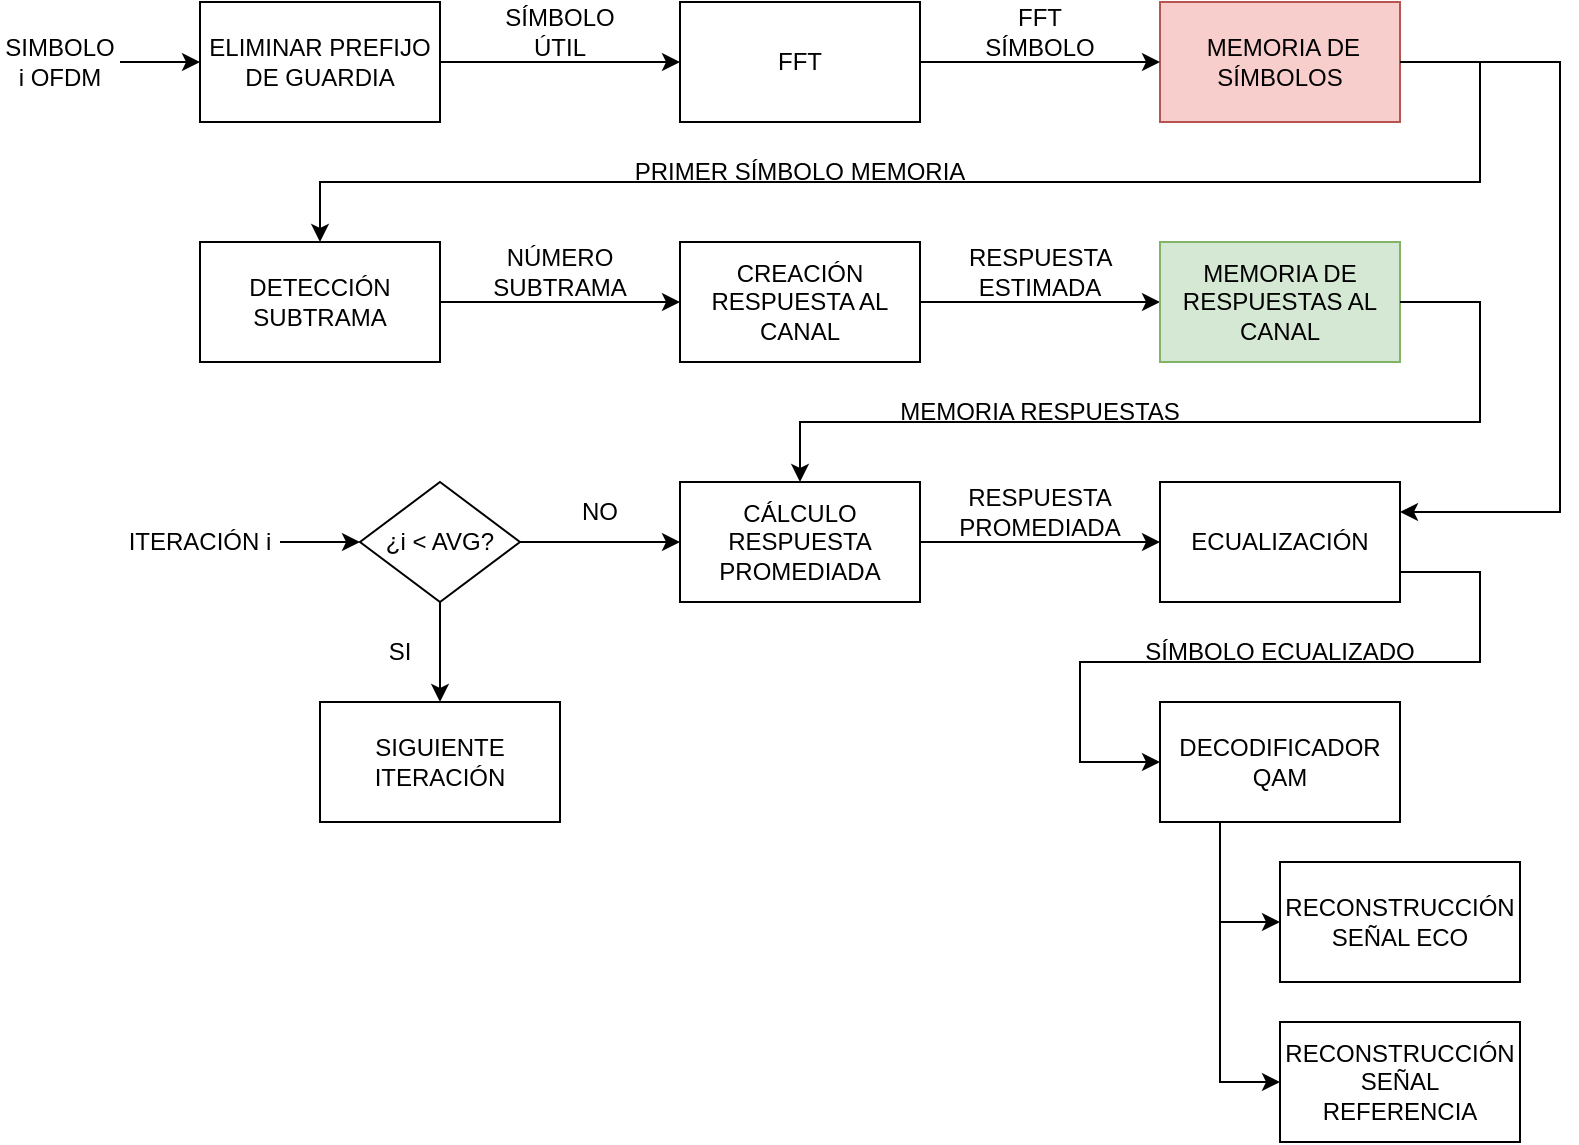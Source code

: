 <mxfile version="21.1.4" type="device">
  <diagram name="Página-1" id="sa0-sOA-kwfEEHB3Qrda">
    <mxGraphModel dx="1377" dy="796" grid="0" gridSize="10" guides="1" tooltips="1" connect="1" arrows="1" fold="1" page="1" pageScale="1" pageWidth="3300" pageHeight="4681" math="0" shadow="0">
      <root>
        <mxCell id="0" />
        <mxCell id="1" parent="0" />
        <mxCell id="-ZTKWONKK_5fTjA3ajb5-3" value="ELIMINAR PREFIJO DE GUARDIA" style="rounded=0;whiteSpace=wrap;html=1;" parent="1" vertex="1">
          <mxGeometry x="160" y="60" width="120" height="60" as="geometry" />
        </mxCell>
        <mxCell id="-ZTKWONKK_5fTjA3ajb5-9" value="FFT" style="rounded=0;whiteSpace=wrap;html=1;" parent="1" vertex="1">
          <mxGeometry x="400" y="60" width="120" height="60" as="geometry" />
        </mxCell>
        <mxCell id="-ZTKWONKK_5fTjA3ajb5-11" value="DETECCIÓN SUBTRAMA" style="rounded=0;whiteSpace=wrap;html=1;" parent="1" vertex="1">
          <mxGeometry x="160" y="180" width="120" height="60" as="geometry" />
        </mxCell>
        <mxCell id="-ZTKWONKK_5fTjA3ajb5-13" value="CREACIÓN RESPUESTA AL CANAL" style="rounded=0;whiteSpace=wrap;html=1;" parent="1" vertex="1">
          <mxGeometry x="400" y="180" width="120" height="60" as="geometry" />
        </mxCell>
        <mxCell id="-ZTKWONKK_5fTjA3ajb5-27" value="&amp;nbsp;MEMORIA DE SÍMBOLOS" style="rounded=0;whiteSpace=wrap;html=1;fillColor=#f8cecc;strokeColor=#b85450;" parent="1" vertex="1">
          <mxGeometry x="640" y="60" width="120" height="60" as="geometry" />
        </mxCell>
        <mxCell id="-ZTKWONKK_5fTjA3ajb5-39" value="DECODIFICADOR QAM" style="rounded=0;whiteSpace=wrap;html=1;" parent="1" vertex="1">
          <mxGeometry x="640" y="410" width="120" height="60" as="geometry" />
        </mxCell>
        <mxCell id="-ZTKWONKK_5fTjA3ajb5-40" value="RECONSTRUCCIÓN SEÑAL ECO" style="rounded=0;whiteSpace=wrap;html=1;" parent="1" vertex="1">
          <mxGeometry x="700" y="490" width="120" height="60" as="geometry" />
        </mxCell>
        <mxCell id="-ZTKWONKK_5fTjA3ajb5-41" value="RECONSTRUCCIÓN SEÑAL REFERENCIA" style="rounded=0;whiteSpace=wrap;html=1;" parent="1" vertex="1">
          <mxGeometry x="700" y="570" width="120" height="60" as="geometry" />
        </mxCell>
        <mxCell id="-ZTKWONKK_5fTjA3ajb5-42" value="" style="endArrow=classic;html=1;rounded=0;exitX=1;exitY=0.5;exitDx=0;exitDy=0;entryX=0;entryY=0.5;entryDx=0;entryDy=0;" parent="1" source="-ZTKWONKK_5fTjA3ajb5-3" target="-ZTKWONKK_5fTjA3ajb5-9" edge="1">
          <mxGeometry width="50" height="50" relative="1" as="geometry">
            <mxPoint x="410" y="270" as="sourcePoint" />
            <mxPoint x="460" y="220" as="targetPoint" />
          </mxGeometry>
        </mxCell>
        <mxCell id="-ZTKWONKK_5fTjA3ajb5-43" value="" style="endArrow=classic;html=1;rounded=0;entryX=0;entryY=0.5;entryDx=0;entryDy=0;" parent="1" target="-ZTKWONKK_5fTjA3ajb5-27" edge="1">
          <mxGeometry width="50" height="50" relative="1" as="geometry">
            <mxPoint x="520" y="90" as="sourcePoint" />
            <mxPoint x="600" y="89.5" as="targetPoint" />
          </mxGeometry>
        </mxCell>
        <mxCell id="-ZTKWONKK_5fTjA3ajb5-45" value="" style="endArrow=classic;html=1;rounded=0;entryX=0;entryY=0.5;entryDx=0;entryDy=0;" parent="1" target="-ZTKWONKK_5fTjA3ajb5-3" edge="1">
          <mxGeometry width="50" height="50" relative="1" as="geometry">
            <mxPoint x="120" y="90" as="sourcePoint" />
            <mxPoint x="460" y="210" as="targetPoint" />
          </mxGeometry>
        </mxCell>
        <mxCell id="-ZTKWONKK_5fTjA3ajb5-47" value="" style="endArrow=classic;html=1;rounded=0;entryX=0;entryY=0.5;entryDx=0;entryDy=0;exitX=1;exitY=0.5;exitDx=0;exitDy=0;" parent="1" source="-ZTKWONKK_5fTjA3ajb5-11" target="-ZTKWONKK_5fTjA3ajb5-13" edge="1">
          <mxGeometry width="50" height="50" relative="1" as="geometry">
            <mxPoint x="320" y="210" as="sourcePoint" />
            <mxPoint x="360" y="209.5" as="targetPoint" />
          </mxGeometry>
        </mxCell>
        <mxCell id="-ZTKWONKK_5fTjA3ajb5-48" value="" style="endArrow=classic;html=1;rounded=0;entryX=0;entryY=0.5;entryDx=0;entryDy=0;" parent="1" target="-ZTKWONKK_5fTjA3ajb5-49" edge="1">
          <mxGeometry width="50" height="50" relative="1" as="geometry">
            <mxPoint x="520" y="210" as="sourcePoint" />
            <mxPoint x="600" y="209.5" as="targetPoint" />
          </mxGeometry>
        </mxCell>
        <mxCell id="-ZTKWONKK_5fTjA3ajb5-49" value="MEMORIA DE RESPUESTAS AL CANAL" style="rounded=0;whiteSpace=wrap;html=1;fillColor=#d5e8d4;strokeColor=#82b366;align=center;verticalAlign=middle;" parent="1" vertex="1">
          <mxGeometry x="640" y="180" width="120" height="60" as="geometry" />
        </mxCell>
        <mxCell id="-ZTKWONKK_5fTjA3ajb5-51" value="CÁLCULO RESPUESTA PROMEDIADA" style="rounded=0;whiteSpace=wrap;html=1;" parent="1" vertex="1">
          <mxGeometry x="400" y="300" width="120" height="60" as="geometry" />
        </mxCell>
        <mxCell id="-ZTKWONKK_5fTjA3ajb5-53" value="" style="endArrow=classic;html=1;rounded=0;exitX=1;exitY=0.5;exitDx=0;exitDy=0;entryX=0.5;entryY=0;entryDx=0;entryDy=0;" parent="1" source="-ZTKWONKK_5fTjA3ajb5-27" target="-ZTKWONKK_5fTjA3ajb5-11" edge="1">
          <mxGeometry width="50" height="50" relative="1" as="geometry">
            <mxPoint x="830" y="90" as="sourcePoint" />
            <mxPoint x="130" y="190" as="targetPoint" />
            <Array as="points">
              <mxPoint x="800" y="90" />
              <mxPoint x="800" y="150" />
              <mxPoint x="450" y="150" />
              <mxPoint x="220" y="150" />
            </Array>
          </mxGeometry>
        </mxCell>
        <mxCell id="-ZTKWONKK_5fTjA3ajb5-56" value="SIGUIENTE ITERACIÓN" style="rounded=0;whiteSpace=wrap;html=1;" parent="1" vertex="1">
          <mxGeometry x="220" y="410" width="120" height="60" as="geometry" />
        </mxCell>
        <mxCell id="-ZTKWONKK_5fTjA3ajb5-60" value="SIMBOLO i OFDM" style="text;html=1;strokeColor=none;fillColor=none;align=center;verticalAlign=middle;whiteSpace=wrap;rounded=0;" parent="1" vertex="1">
          <mxGeometry x="60" y="75" width="60" height="30" as="geometry" />
        </mxCell>
        <mxCell id="-ZTKWONKK_5fTjA3ajb5-61" value="SÍMBOLO ÚTIL" style="text;html=1;strokeColor=none;fillColor=none;align=center;verticalAlign=middle;whiteSpace=wrap;rounded=0;" parent="1" vertex="1">
          <mxGeometry x="310" y="60" width="60" height="30" as="geometry" />
        </mxCell>
        <mxCell id="-ZTKWONKK_5fTjA3ajb5-62" value="FFT SÍMBOLO" style="text;html=1;strokeColor=none;fillColor=none;align=center;verticalAlign=middle;whiteSpace=wrap;rounded=0;" parent="1" vertex="1">
          <mxGeometry x="550" y="60" width="60" height="30" as="geometry" />
        </mxCell>
        <mxCell id="-ZTKWONKK_5fTjA3ajb5-63" value="PRIMER SÍMBOLO MEMORIA" style="text;html=1;strokeColor=none;fillColor=none;align=center;verticalAlign=middle;whiteSpace=wrap;rounded=0;" parent="1" vertex="1">
          <mxGeometry x="370" y="130" width="180" height="30" as="geometry" />
        </mxCell>
        <mxCell id="-ZTKWONKK_5fTjA3ajb5-66" value="NÚMERO SUBTRAMA" style="text;html=1;strokeColor=none;fillColor=none;align=center;verticalAlign=middle;whiteSpace=wrap;rounded=0;" parent="1" vertex="1">
          <mxGeometry x="310" y="180" width="60" height="30" as="geometry" />
        </mxCell>
        <mxCell id="-ZTKWONKK_5fTjA3ajb5-67" value="RESPUESTA ESTIMADA" style="text;html=1;strokeColor=none;fillColor=none;align=center;verticalAlign=middle;whiteSpace=wrap;rounded=0;" parent="1" vertex="1">
          <mxGeometry x="550" y="180" width="60" height="30" as="geometry" />
        </mxCell>
        <mxCell id="-ZTKWONKK_5fTjA3ajb5-78" value="¿i &amp;lt; AVG?" style="rhombus;whiteSpace=wrap;html=1;" parent="1" vertex="1">
          <mxGeometry x="240" y="300" width="80" height="60" as="geometry" />
        </mxCell>
        <mxCell id="-ZTKWONKK_5fTjA3ajb5-79" value="" style="endArrow=classic;html=1;rounded=0;exitX=1;exitY=0.5;exitDx=0;exitDy=0;entryX=0.5;entryY=0;entryDx=0;entryDy=0;" parent="1" source="-ZTKWONKK_5fTjA3ajb5-49" target="-ZTKWONKK_5fTjA3ajb5-51" edge="1">
          <mxGeometry width="50" height="50" relative="1" as="geometry">
            <mxPoint x="970" y="210" as="sourcePoint" />
            <mxPoint x="1020" y="160" as="targetPoint" />
            <Array as="points">
              <mxPoint x="800" y="210" />
              <mxPoint x="800" y="270" />
              <mxPoint x="460" y="270" />
            </Array>
          </mxGeometry>
        </mxCell>
        <mxCell id="-ZTKWONKK_5fTjA3ajb5-80" value="" style="endArrow=classic;html=1;rounded=0;exitX=1;exitY=0.5;exitDx=0;exitDy=0;entryX=0;entryY=0.5;entryDx=0;entryDy=0;" parent="1" source="-ZTKWONKK_5fTjA3ajb5-78" target="-ZTKWONKK_5fTjA3ajb5-51" edge="1">
          <mxGeometry width="50" height="50" relative="1" as="geometry">
            <mxPoint x="500" y="460" as="sourcePoint" />
            <mxPoint x="550" y="410" as="targetPoint" />
          </mxGeometry>
        </mxCell>
        <mxCell id="-ZTKWONKK_5fTjA3ajb5-81" value="" style="endArrow=classic;html=1;rounded=0;exitX=1;exitY=0.5;exitDx=0;exitDy=0;entryX=0;entryY=0.5;entryDx=0;entryDy=0;" parent="1" source="-ZTKWONKK_5fTjA3ajb5-51" target="AcqVRPIuls0SXwF7MYmN-1" edge="1">
          <mxGeometry width="50" height="50" relative="1" as="geometry">
            <mxPoint x="530" y="440" as="sourcePoint" />
            <mxPoint x="600" y="370" as="targetPoint" />
            <Array as="points" />
          </mxGeometry>
        </mxCell>
        <mxCell id="-ZTKWONKK_5fTjA3ajb5-84" value="" style="endArrow=classic;html=1;rounded=0;exitX=0.5;exitY=1;exitDx=0;exitDy=0;entryX=0.5;entryY=0;entryDx=0;entryDy=0;" parent="1" source="-ZTKWONKK_5fTjA3ajb5-78" target="-ZTKWONKK_5fTjA3ajb5-56" edge="1">
          <mxGeometry width="50" height="50" relative="1" as="geometry">
            <mxPoint x="480" y="490" as="sourcePoint" />
            <mxPoint x="530" y="440" as="targetPoint" />
          </mxGeometry>
        </mxCell>
        <mxCell id="-ZTKWONKK_5fTjA3ajb5-85" value="MEMORIA RESPUESTAS" style="text;html=1;strokeColor=none;fillColor=none;align=center;verticalAlign=middle;whiteSpace=wrap;rounded=0;" parent="1" vertex="1">
          <mxGeometry x="490" y="250" width="180" height="30" as="geometry" />
        </mxCell>
        <mxCell id="-ZTKWONKK_5fTjA3ajb5-88" value="SI" style="text;html=1;strokeColor=none;fillColor=none;align=center;verticalAlign=middle;whiteSpace=wrap;rounded=0;" parent="1" vertex="1">
          <mxGeometry x="230" y="370" width="60" height="30" as="geometry" />
        </mxCell>
        <mxCell id="-ZTKWONKK_5fTjA3ajb5-89" value="NO" style="text;html=1;strokeColor=none;fillColor=none;align=center;verticalAlign=middle;whiteSpace=wrap;rounded=0;" parent="1" vertex="1">
          <mxGeometry x="330" y="300" width="60" height="30" as="geometry" />
        </mxCell>
        <mxCell id="-ZTKWONKK_5fTjA3ajb5-90" value="" style="endArrow=classic;html=1;rounded=0;entryX=0;entryY=0.5;entryDx=0;entryDy=0;" parent="1" target="-ZTKWONKK_5fTjA3ajb5-78" edge="1">
          <mxGeometry width="50" height="50" relative="1" as="geometry">
            <mxPoint x="200" y="330" as="sourcePoint" />
            <mxPoint x="90" y="320" as="targetPoint" />
          </mxGeometry>
        </mxCell>
        <mxCell id="-ZTKWONKK_5fTjA3ajb5-91" value="ITERACIÓN i" style="text;html=1;strokeColor=none;fillColor=none;align=center;verticalAlign=middle;whiteSpace=wrap;rounded=0;" parent="1" vertex="1">
          <mxGeometry x="120" y="315" width="80" height="30" as="geometry" />
        </mxCell>
        <mxCell id="-ZTKWONKK_5fTjA3ajb5-92" value="RESPUESTA PROMEDIADA" style="text;html=1;strokeColor=none;fillColor=none;align=center;verticalAlign=middle;whiteSpace=wrap;rounded=0;" parent="1" vertex="1">
          <mxGeometry x="550" y="300" width="60" height="30" as="geometry" />
        </mxCell>
        <mxCell id="-ZTKWONKK_5fTjA3ajb5-99" value="" style="endArrow=classic;html=1;rounded=0;exitX=0.25;exitY=1;exitDx=0;exitDy=0;entryX=0;entryY=0.5;entryDx=0;entryDy=0;" parent="1" source="-ZTKWONKK_5fTjA3ajb5-39" target="-ZTKWONKK_5fTjA3ajb5-40" edge="1">
          <mxGeometry width="50" height="50" relative="1" as="geometry">
            <mxPoint x="620" y="700" as="sourcePoint" />
            <mxPoint x="670" y="650" as="targetPoint" />
            <Array as="points">
              <mxPoint x="670" y="520" />
            </Array>
          </mxGeometry>
        </mxCell>
        <mxCell id="-ZTKWONKK_5fTjA3ajb5-100" value="" style="endArrow=classic;html=1;rounded=0;entryX=0;entryY=0.5;entryDx=0;entryDy=0;" parent="1" target="-ZTKWONKK_5fTjA3ajb5-41" edge="1">
          <mxGeometry width="50" height="50" relative="1" as="geometry">
            <mxPoint x="670" y="520" as="sourcePoint" />
            <mxPoint x="680" y="620" as="targetPoint" />
            <Array as="points">
              <mxPoint x="670" y="600" />
            </Array>
          </mxGeometry>
        </mxCell>
        <mxCell id="AcqVRPIuls0SXwF7MYmN-1" value="ECUALIZACIÓN" style="rounded=0;whiteSpace=wrap;html=1;" vertex="1" parent="1">
          <mxGeometry x="640" y="300" width="120" height="60" as="geometry" />
        </mxCell>
        <mxCell id="AcqVRPIuls0SXwF7MYmN-2" value="" style="endArrow=classic;html=1;rounded=0;exitX=1;exitY=0.75;exitDx=0;exitDy=0;entryX=0;entryY=0.5;entryDx=0;entryDy=0;" edge="1" parent="1" source="AcqVRPIuls0SXwF7MYmN-1" target="-ZTKWONKK_5fTjA3ajb5-39">
          <mxGeometry width="50" height="50" relative="1" as="geometry">
            <mxPoint x="1040" y="390" as="sourcePoint" />
            <mxPoint x="1090" y="340" as="targetPoint" />
            <Array as="points">
              <mxPoint x="800" y="345" />
              <mxPoint x="800" y="390" />
              <mxPoint x="600" y="390" />
              <mxPoint x="600" y="440" />
            </Array>
          </mxGeometry>
        </mxCell>
        <mxCell id="AcqVRPIuls0SXwF7MYmN-3" value="SÍMBOLO ECUALIZADO" style="text;html=1;strokeColor=none;fillColor=none;align=center;verticalAlign=middle;whiteSpace=wrap;rounded=0;" vertex="1" parent="1">
          <mxGeometry x="630" y="370" width="140" height="30" as="geometry" />
        </mxCell>
        <mxCell id="AcqVRPIuls0SXwF7MYmN-4" value="" style="endArrow=classic;html=1;rounded=0;entryX=1;entryY=0.25;entryDx=0;entryDy=0;" edge="1" parent="1" target="AcqVRPIuls0SXwF7MYmN-1">
          <mxGeometry width="50" height="50" relative="1" as="geometry">
            <mxPoint x="800" y="90" as="sourcePoint" />
            <mxPoint x="980" y="105" as="targetPoint" />
            <Array as="points">
              <mxPoint x="840" y="90" />
              <mxPoint x="840" y="315" />
            </Array>
          </mxGeometry>
        </mxCell>
      </root>
    </mxGraphModel>
  </diagram>
</mxfile>
